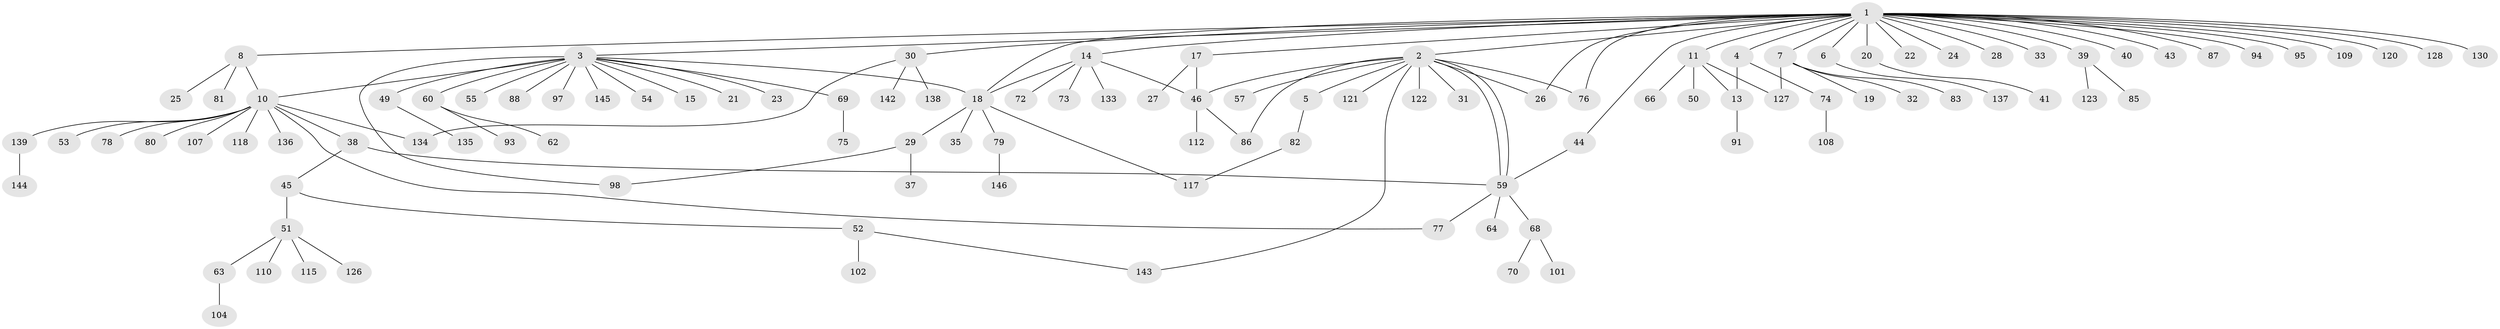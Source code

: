 // original degree distribution, {26: 0.00684931506849315, 14: 0.0136986301369863, 4: 0.06164383561643835, 2: 0.21232876712328766, 6: 0.0136986301369863, 5: 0.03424657534246575, 1: 0.5684931506849316, 7: 0.02054794520547945, 3: 0.06164383561643835, 8: 0.00684931506849315}
// Generated by graph-tools (version 1.1) at 2025/41/03/06/25 10:41:51]
// undirected, 110 vertices, 127 edges
graph export_dot {
graph [start="1"]
  node [color=gray90,style=filled];
  1 [super="+12"];
  2 [super="+9"];
  3 [super="+58"];
  4 [super="+42"];
  5 [super="+48"];
  6;
  7 [super="+67"];
  8 [super="+140"];
  10 [super="+16"];
  11 [super="+36"];
  13 [super="+84"];
  14 [super="+105"];
  15;
  17 [super="+125"];
  18 [super="+47"];
  19;
  20;
  21;
  22;
  23;
  24 [super="+34"];
  25;
  26;
  27;
  28 [super="+129"];
  29 [super="+119"];
  30 [super="+124"];
  31;
  32;
  33 [super="+90"];
  35;
  37 [super="+141"];
  38 [super="+113"];
  39 [super="+61"];
  40;
  41;
  43 [super="+131"];
  44;
  45;
  46 [super="+96"];
  49 [super="+111"];
  50;
  51 [super="+103"];
  52 [super="+56"];
  53;
  54;
  55;
  57;
  59 [super="+114"];
  60 [super="+65"];
  62;
  63 [super="+71"];
  64;
  66;
  68 [super="+89"];
  69 [super="+132"];
  70;
  72;
  73;
  74;
  75;
  76;
  77;
  78;
  79;
  80;
  81;
  82 [super="+100"];
  83 [super="+106"];
  85;
  86 [super="+99"];
  87;
  88;
  91 [super="+92"];
  93;
  94;
  95;
  97;
  98;
  101 [super="+116"];
  102;
  104;
  107;
  108;
  109;
  110;
  112;
  115;
  117;
  118;
  120;
  121;
  122;
  123;
  126;
  127;
  128;
  130;
  133;
  134;
  135;
  136;
  137;
  138;
  139;
  142;
  143;
  144;
  145;
  146;
  1 -- 2;
  1 -- 3;
  1 -- 4;
  1 -- 6;
  1 -- 7;
  1 -- 8;
  1 -- 11;
  1 -- 14;
  1 -- 17;
  1 -- 20;
  1 -- 22;
  1 -- 24;
  1 -- 26;
  1 -- 30;
  1 -- 33;
  1 -- 39;
  1 -- 40;
  1 -- 76;
  1 -- 87;
  1 -- 94;
  1 -- 95;
  1 -- 109;
  1 -- 120;
  1 -- 128;
  1 -- 130;
  1 -- 18;
  1 -- 43;
  1 -- 28;
  1 -- 44;
  2 -- 5;
  2 -- 26;
  2 -- 31;
  2 -- 57;
  2 -- 59;
  2 -- 59;
  2 -- 76;
  2 -- 86;
  2 -- 121;
  2 -- 122;
  2 -- 143;
  2 -- 46;
  3 -- 10;
  3 -- 15;
  3 -- 21;
  3 -- 23;
  3 -- 49 [weight=2];
  3 -- 54;
  3 -- 55;
  3 -- 60;
  3 -- 69;
  3 -- 88;
  3 -- 98;
  3 -- 145;
  3 -- 97;
  3 -- 18;
  4 -- 13;
  4 -- 74;
  5 -- 82;
  6 -- 137;
  7 -- 19;
  7 -- 32;
  7 -- 83;
  7 -- 127;
  8 -- 25;
  8 -- 81;
  8 -- 10;
  10 -- 38;
  10 -- 77;
  10 -- 80;
  10 -- 107;
  10 -- 139;
  10 -- 53;
  10 -- 134;
  10 -- 118;
  10 -- 136;
  10 -- 78;
  11 -- 50;
  11 -- 66;
  11 -- 127;
  11 -- 13;
  13 -- 91;
  14 -- 46;
  14 -- 72;
  14 -- 73;
  14 -- 133;
  14 -- 18;
  17 -- 27;
  17 -- 46;
  18 -- 29;
  18 -- 35;
  18 -- 79;
  18 -- 117;
  20 -- 41;
  29 -- 37;
  29 -- 98;
  30 -- 134;
  30 -- 138;
  30 -- 142;
  38 -- 45;
  38 -- 59;
  39 -- 85;
  39 -- 123;
  44 -- 59;
  45 -- 51;
  45 -- 52;
  46 -- 112;
  46 -- 86;
  49 -- 135;
  51 -- 63;
  51 -- 110;
  51 -- 115;
  51 -- 126;
  52 -- 102;
  52 -- 143;
  59 -- 64;
  59 -- 68;
  59 -- 77;
  60 -- 62;
  60 -- 93;
  63 -- 104;
  68 -- 70;
  68 -- 101;
  69 -- 75;
  74 -- 108;
  79 -- 146;
  82 -- 117;
  139 -- 144;
}

